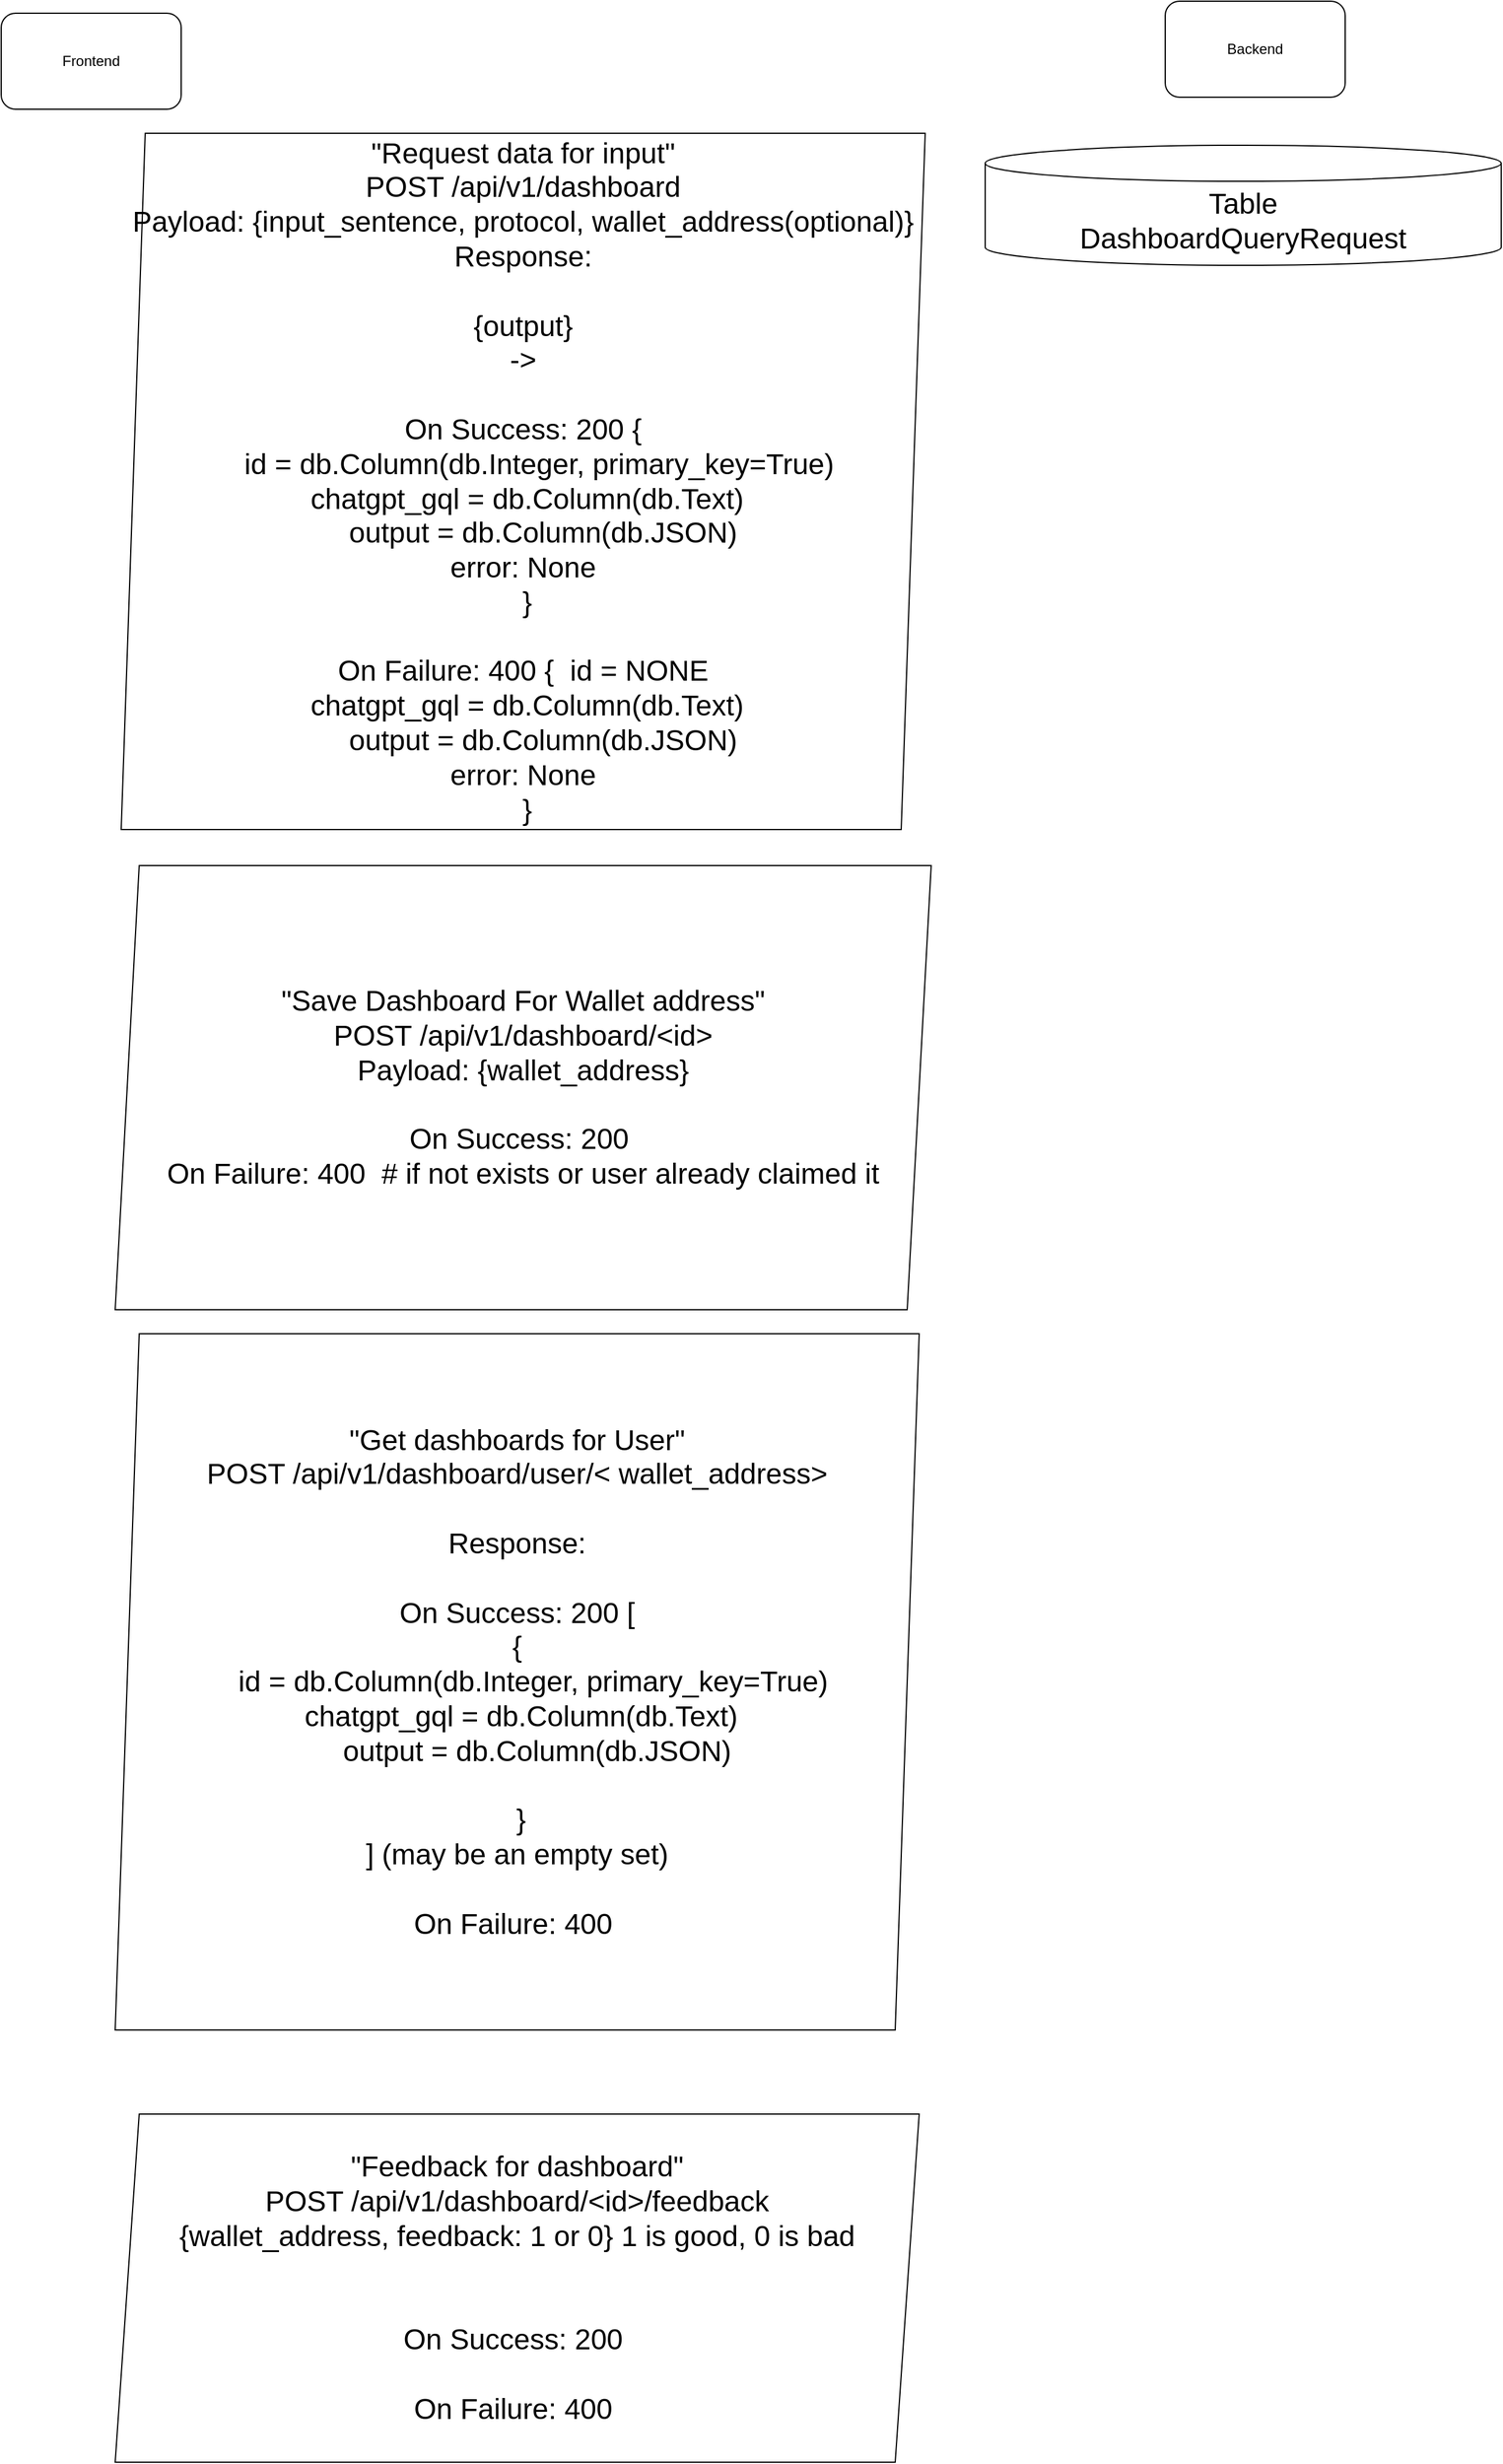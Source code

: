 <mxfile>
    <diagram name="QueryToData" id="RRmpciId2Hh4jt-6YhZj">
        <mxGraphModel dx="682" dy="1189" grid="1" gridSize="10" guides="1" tooltips="1" connect="1" arrows="1" fold="1" page="1" pageScale="1" pageWidth="850" pageHeight="1100" math="0" shadow="0">
            <root>
                <mxCell id="0"/>
                <mxCell id="1" parent="0"/>
                <mxCell id="4" value="Frontend" style="rounded=1;whiteSpace=wrap;html=1;" parent="1" vertex="1">
                    <mxGeometry x="30" y="80" width="150" height="80" as="geometry"/>
                </mxCell>
                <mxCell id="9" value="Backend" style="rounded=1;whiteSpace=wrap;html=1;" parent="1" vertex="1">
                    <mxGeometry x="1000" y="70" width="150" height="80" as="geometry"/>
                </mxCell>
                <mxCell id="QU6DeJzNUEyJdpGIUiS0-14" value="&quot;Request data for input&quot; &lt;br&gt;POST /api/v1/dashboard&lt;br&gt;Payload: {input_sentence, protocol, wallet_address(optional)}&lt;br&gt;Response:&lt;br&gt;&lt;br&gt;{output}&lt;br&gt;-&amp;gt;&lt;br&gt;&lt;br&gt;On Success: 200 {&lt;br&gt;&lt;div&gt;&amp;nbsp; &amp;nbsp; id = db.Column(db.Integer, primary_key=True)&lt;/div&gt;&lt;div&gt;&amp;nbsp; &amp;nbsp; chatgpt_gql = db.Column(db.Text)&lt;span style=&quot;background-color: initial;&quot;&gt;&amp;nbsp; &amp;nbsp;&lt;/span&gt;&lt;/div&gt;&lt;div&gt;&lt;span style=&quot;background-color: initial;&quot;&gt;&amp;nbsp; &amp;nbsp; &amp;nbsp;output = db.Column(db.JSON)&lt;/span&gt;&lt;br&gt;&lt;/div&gt;&lt;div&gt;&lt;span style=&quot;background-color: initial;&quot;&gt;error: None&lt;/span&gt;&lt;/div&gt;&lt;div&gt;&lt;span style=&quot;background-color: initial;&quot;&gt;&amp;nbsp;}&lt;br&gt;&lt;/span&gt;&lt;br&gt;On Failure: 400 {&lt;span style=&quot;background-color: initial;&quot;&gt;&amp;nbsp; id = NONE&lt;/span&gt;&lt;/div&gt;&lt;div&gt;&amp;nbsp; &amp;nbsp; chatgpt_gql = db.Column(db.Text)&lt;span style=&quot;background-color: initial;&quot;&gt;&amp;nbsp; &amp;nbsp;&lt;/span&gt;&lt;/div&gt;&lt;div&gt;&lt;span style=&quot;background-color: initial;&quot;&gt;&amp;nbsp; &amp;nbsp; &amp;nbsp;output = db.Column(db.JSON)&lt;/span&gt;&lt;br&gt;&lt;/div&gt;&lt;div&gt;&lt;span style=&quot;background-color: initial;&quot;&gt;error: None&lt;/span&gt;&lt;/div&gt;&lt;div&gt;&lt;span style=&quot;background-color: initial;&quot;&gt;&amp;nbsp;}&lt;/span&gt;&lt;/div&gt;" style="shape=parallelogram;perimeter=parallelogramPerimeter;whiteSpace=wrap;html=1;fixedSize=1;fontSize=24;" parent="1" vertex="1">
                    <mxGeometry x="130" y="180" width="670" height="580" as="geometry"/>
                </mxCell>
                <mxCell id="QU6DeJzNUEyJdpGIUiS0-17" value="Table&lt;br&gt;DashboardQueryRequest" style="shape=cylinder3;whiteSpace=wrap;html=1;boundedLbl=1;backgroundOutline=1;size=15;fontSize=24;" parent="1" vertex="1">
                    <mxGeometry x="850" y="190" width="430" height="100" as="geometry"/>
                </mxCell>
                <mxCell id="23" value="&quot;Save Dashboard For Wallet address&quot; &lt;br&gt;POST /api/v1/dashboard/&amp;lt;id&amp;gt;&lt;br&gt;Payload: {wallet_address}&lt;br&gt;&lt;br&gt;On Success: 200&amp;nbsp;&lt;br&gt;&lt;div&gt;On Failure: 400&amp;nbsp; # if not exists or user already claimed it&lt;/div&gt;" style="shape=parallelogram;perimeter=parallelogramPerimeter;whiteSpace=wrap;html=1;fixedSize=1;fontSize=24;" vertex="1" parent="1">
                    <mxGeometry x="125" y="790" width="680" height="370" as="geometry"/>
                </mxCell>
                <mxCell id="24" value="&quot;Get dashboards for User&quot; &lt;br&gt;POST /api/v1/dashboard/user/&amp;lt;&amp;nbsp;wallet_address&amp;gt;&lt;br&gt;&lt;br&gt;Response:&lt;br&gt;&lt;br&gt;On Success: 200 [&lt;br&gt;{&lt;br&gt;&lt;div&gt;&amp;nbsp; &amp;nbsp; id = db.Column(db.Integer, primary_key=True)&lt;/div&gt;&lt;div&gt;&amp;nbsp; &amp;nbsp; chatgpt_gql = db.Column(db.Text)&lt;span style=&quot;background-color: initial;&quot;&gt;&amp;nbsp; &amp;nbsp;&lt;/span&gt;&lt;/div&gt;&lt;div&gt;&lt;span style=&quot;background-color: initial;&quot;&gt;&amp;nbsp; &amp;nbsp; &amp;nbsp;output = db.Column(db.JSON)&lt;/span&gt;&lt;br&gt;&lt;/div&gt;&lt;div&gt;&lt;br&gt;&lt;/div&gt;&lt;div&gt;&lt;span style=&quot;background-color: initial;&quot;&gt;&amp;nbsp;}&lt;/span&gt;&lt;/div&gt;&lt;div&gt;&lt;span style=&quot;background-color: initial;&quot;&gt;] (may be an empty set)&lt;br&gt;&lt;/span&gt;&lt;br&gt;On Failure: 400&amp;nbsp;&lt;br&gt;&lt;/div&gt;" style="shape=parallelogram;perimeter=parallelogramPerimeter;whiteSpace=wrap;html=1;fixedSize=1;fontSize=24;" vertex="1" parent="1">
                    <mxGeometry x="125" y="1180" width="670" height="580" as="geometry"/>
                </mxCell>
                <mxCell id="25" value="&quot;Feedback for dashboard&quot; &lt;br&gt;POST /api/v1/dashboard/&amp;lt;id&amp;gt;/feedback&lt;br&gt;{wallet_address, feedback: 1 or 0} 1 is good, 0 is bad&lt;br&gt;&lt;br&gt;&lt;br&gt;On Success: 200&amp;nbsp;&lt;br&gt;&lt;div&gt;&lt;br&gt;On Failure: 400&amp;nbsp;&lt;/div&gt;" style="shape=parallelogram;perimeter=parallelogramPerimeter;whiteSpace=wrap;html=1;fixedSize=1;fontSize=24;" vertex="1" parent="1">
                    <mxGeometry x="125" y="1830" width="670" height="290" as="geometry"/>
                </mxCell>
            </root>
        </mxGraphModel>
    </diagram>
    <diagram id="5GGXdGrM5uDnyeqmeQt-" name="Design">
        <mxGraphModel dx="1056" dy="1256" grid="1" gridSize="10" guides="1" tooltips="1" connect="1" arrows="1" fold="1" page="1" pageScale="1" pageWidth="850" pageHeight="1100" math="0" shadow="0">
            <root>
                <mxCell id="0"/>
                <mxCell id="1" parent="0"/>
            </root>
        </mxGraphModel>
    </diagram>
</mxfile>
